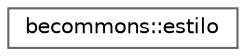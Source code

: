 digraph "Graphical Class Hierarchy"
{
 // LATEX_PDF_SIZE
  bgcolor="transparent";
  edge [fontname=Helvetica,fontsize=10,labelfontname=Helvetica,labelfontsize=10];
  node [fontname=Helvetica,fontsize=10,shape=box,height=0.2,width=0.4];
  rankdir="LR";
  Node0 [id="Node000000",label="becommons::estilo",height=0.2,width=0.4,color="grey40", fillcolor="white", style="filled",URL="$structbecommons_1_1estilo.html",tooltip=" "];
}

